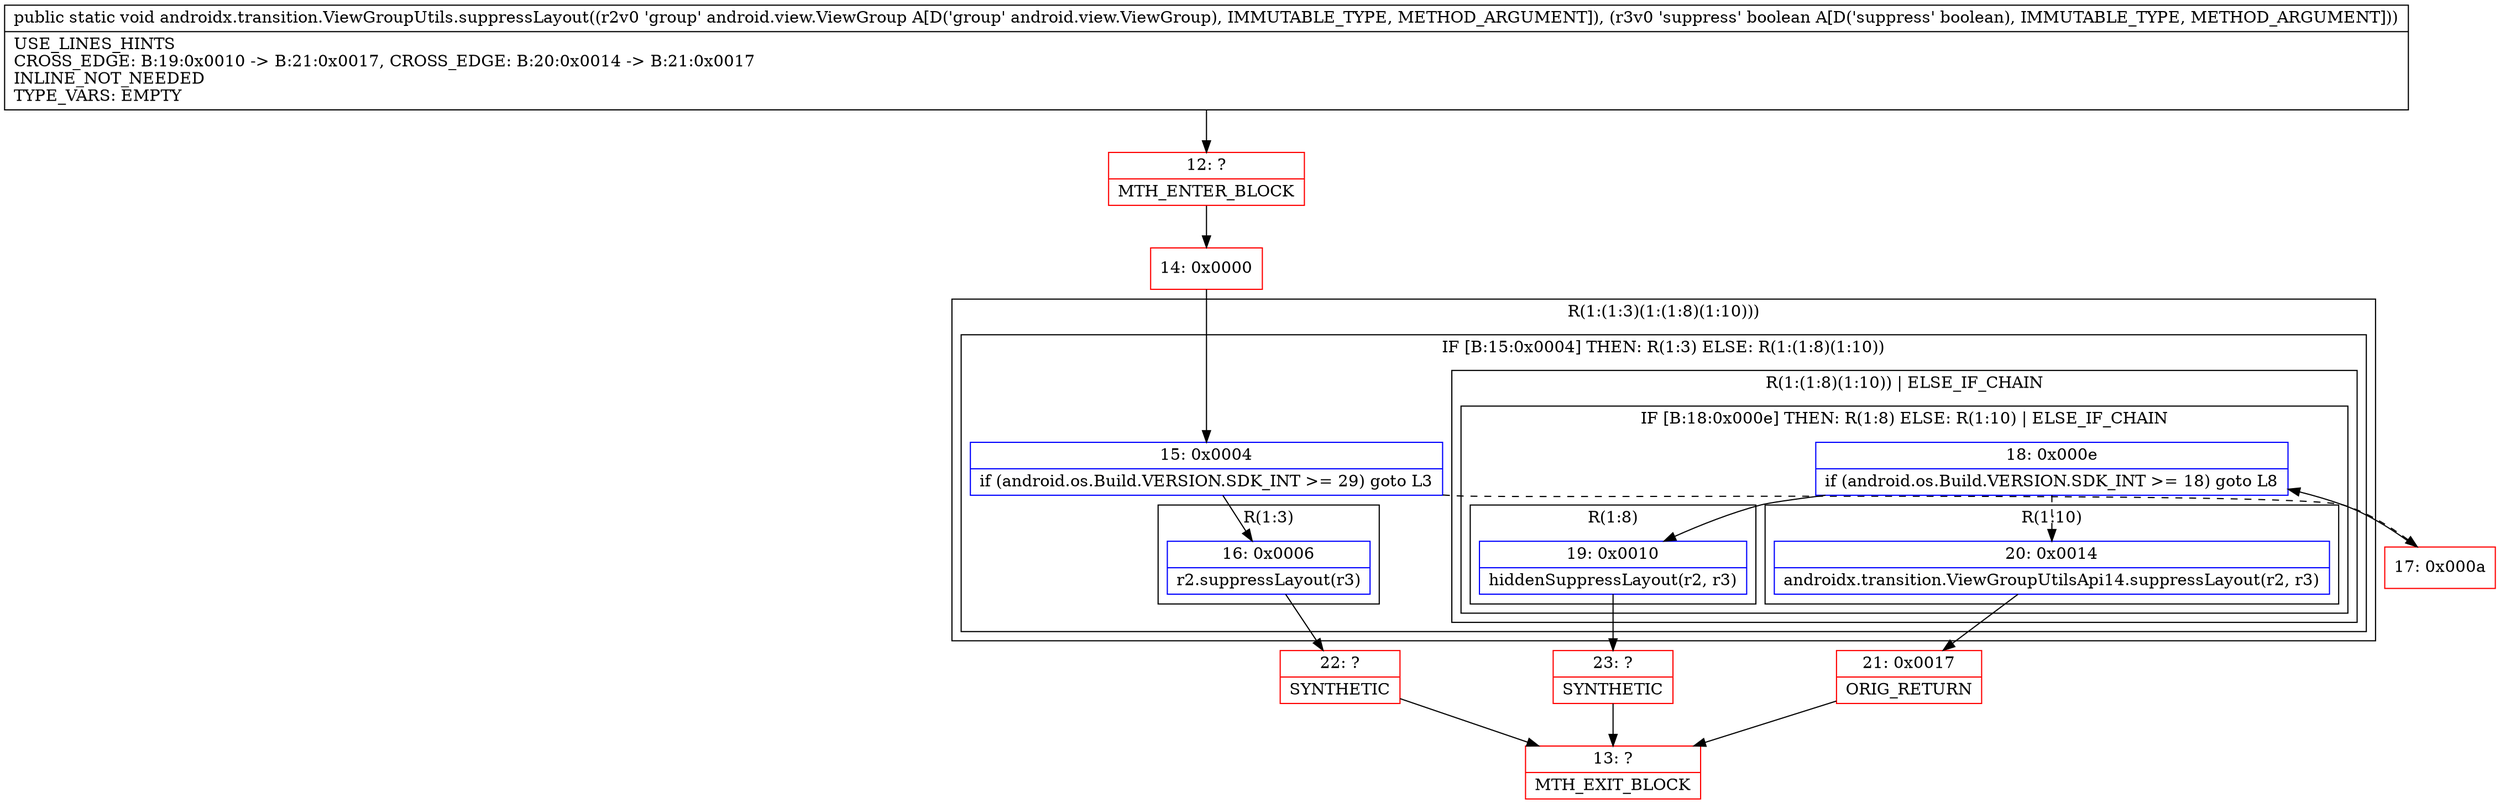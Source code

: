 digraph "CFG forandroidx.transition.ViewGroupUtils.suppressLayout(Landroid\/view\/ViewGroup;Z)V" {
subgraph cluster_Region_804418642 {
label = "R(1:(1:3)(1:(1:8)(1:10)))";
node [shape=record,color=blue];
subgraph cluster_IfRegion_952883870 {
label = "IF [B:15:0x0004] THEN: R(1:3) ELSE: R(1:(1:8)(1:10))";
node [shape=record,color=blue];
Node_15 [shape=record,label="{15\:\ 0x0004|if (android.os.Build.VERSION.SDK_INT \>= 29) goto L3\l}"];
subgraph cluster_Region_2067908459 {
label = "R(1:3)";
node [shape=record,color=blue];
Node_16 [shape=record,label="{16\:\ 0x0006|r2.suppressLayout(r3)\l}"];
}
subgraph cluster_Region_342168516 {
label = "R(1:(1:8)(1:10)) | ELSE_IF_CHAIN\l";
node [shape=record,color=blue];
subgraph cluster_IfRegion_680109566 {
label = "IF [B:18:0x000e] THEN: R(1:8) ELSE: R(1:10) | ELSE_IF_CHAIN\l";
node [shape=record,color=blue];
Node_18 [shape=record,label="{18\:\ 0x000e|if (android.os.Build.VERSION.SDK_INT \>= 18) goto L8\l}"];
subgraph cluster_Region_1315997019 {
label = "R(1:8)";
node [shape=record,color=blue];
Node_19 [shape=record,label="{19\:\ 0x0010|hiddenSuppressLayout(r2, r3)\l}"];
}
subgraph cluster_Region_1006594401 {
label = "R(1:10)";
node [shape=record,color=blue];
Node_20 [shape=record,label="{20\:\ 0x0014|androidx.transition.ViewGroupUtilsApi14.suppressLayout(r2, r3)\l}"];
}
}
}
}
}
Node_12 [shape=record,color=red,label="{12\:\ ?|MTH_ENTER_BLOCK\l}"];
Node_14 [shape=record,color=red,label="{14\:\ 0x0000}"];
Node_22 [shape=record,color=red,label="{22\:\ ?|SYNTHETIC\l}"];
Node_13 [shape=record,color=red,label="{13\:\ ?|MTH_EXIT_BLOCK\l}"];
Node_17 [shape=record,color=red,label="{17\:\ 0x000a}"];
Node_23 [shape=record,color=red,label="{23\:\ ?|SYNTHETIC\l}"];
Node_21 [shape=record,color=red,label="{21\:\ 0x0017|ORIG_RETURN\l}"];
MethodNode[shape=record,label="{public static void androidx.transition.ViewGroupUtils.suppressLayout((r2v0 'group' android.view.ViewGroup A[D('group' android.view.ViewGroup), IMMUTABLE_TYPE, METHOD_ARGUMENT]), (r3v0 'suppress' boolean A[D('suppress' boolean), IMMUTABLE_TYPE, METHOD_ARGUMENT]))  | USE_LINES_HINTS\lCROSS_EDGE: B:19:0x0010 \-\> B:21:0x0017, CROSS_EDGE: B:20:0x0014 \-\> B:21:0x0017\lINLINE_NOT_NEEDED\lTYPE_VARS: EMPTY\l}"];
MethodNode -> Node_12;Node_15 -> Node_16;
Node_15 -> Node_17[style=dashed];
Node_16 -> Node_22;
Node_18 -> Node_19;
Node_18 -> Node_20[style=dashed];
Node_19 -> Node_23;
Node_20 -> Node_21;
Node_12 -> Node_14;
Node_14 -> Node_15;
Node_22 -> Node_13;
Node_17 -> Node_18;
Node_23 -> Node_13;
Node_21 -> Node_13;
}

